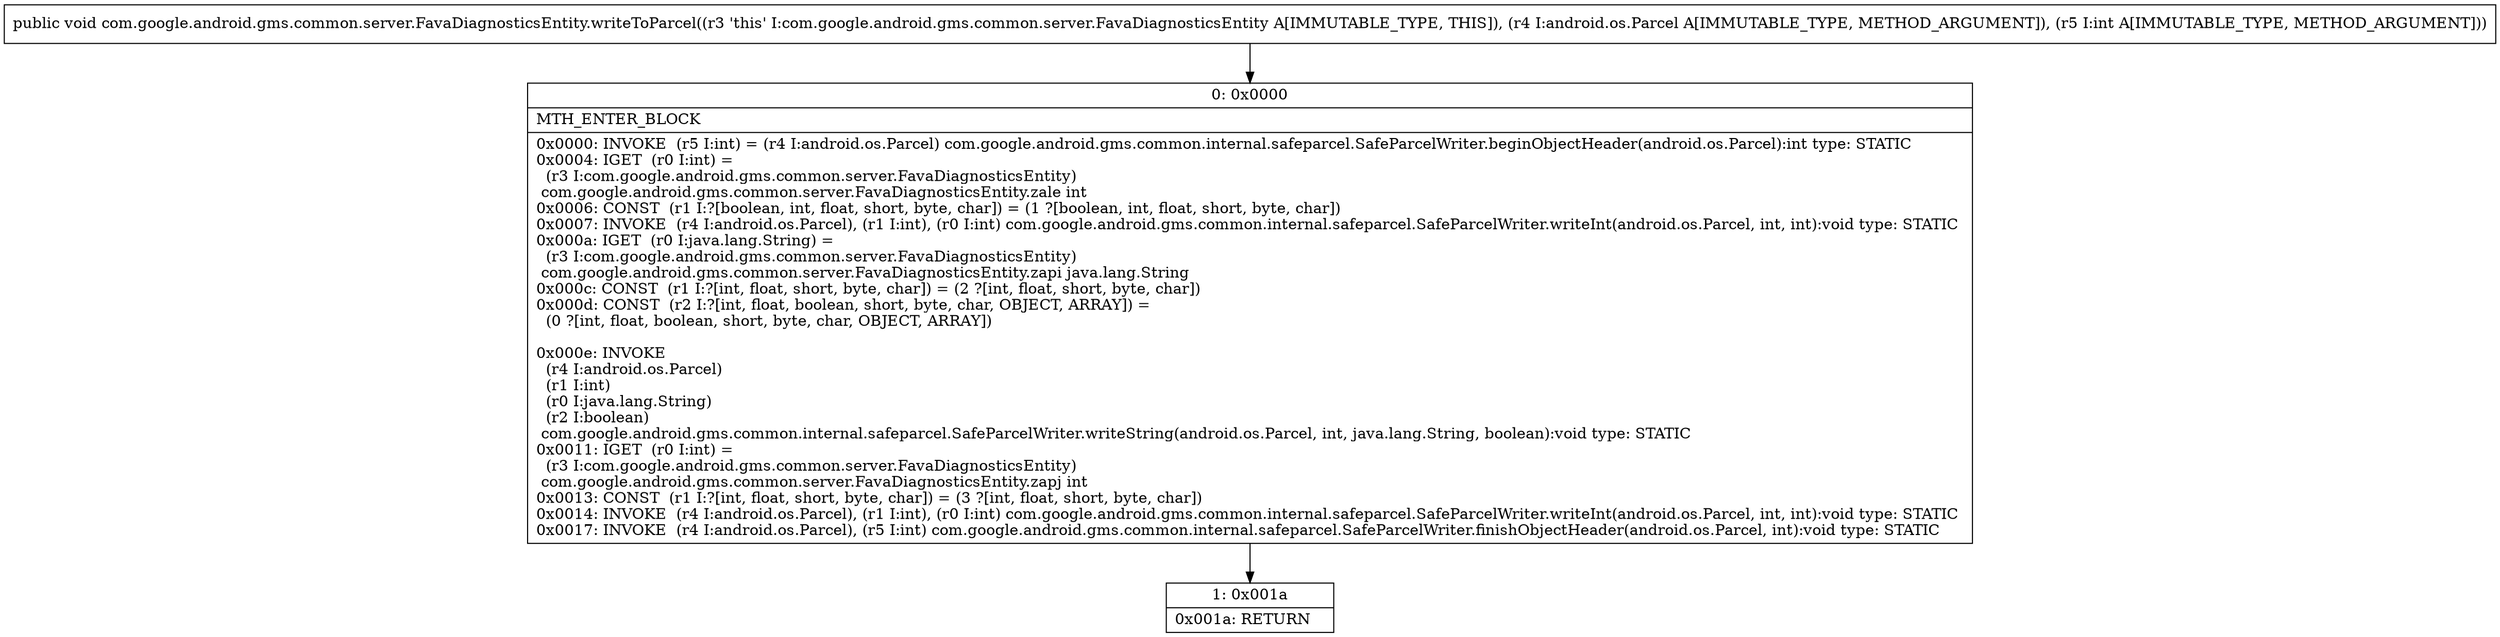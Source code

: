 digraph "CFG forcom.google.android.gms.common.server.FavaDiagnosticsEntity.writeToParcel(Landroid\/os\/Parcel;I)V" {
Node_0 [shape=record,label="{0\:\ 0x0000|MTH_ENTER_BLOCK\l|0x0000: INVOKE  (r5 I:int) = (r4 I:android.os.Parcel) com.google.android.gms.common.internal.safeparcel.SafeParcelWriter.beginObjectHeader(android.os.Parcel):int type: STATIC \l0x0004: IGET  (r0 I:int) = \l  (r3 I:com.google.android.gms.common.server.FavaDiagnosticsEntity)\l com.google.android.gms.common.server.FavaDiagnosticsEntity.zale int \l0x0006: CONST  (r1 I:?[boolean, int, float, short, byte, char]) = (1 ?[boolean, int, float, short, byte, char]) \l0x0007: INVOKE  (r4 I:android.os.Parcel), (r1 I:int), (r0 I:int) com.google.android.gms.common.internal.safeparcel.SafeParcelWriter.writeInt(android.os.Parcel, int, int):void type: STATIC \l0x000a: IGET  (r0 I:java.lang.String) = \l  (r3 I:com.google.android.gms.common.server.FavaDiagnosticsEntity)\l com.google.android.gms.common.server.FavaDiagnosticsEntity.zapi java.lang.String \l0x000c: CONST  (r1 I:?[int, float, short, byte, char]) = (2 ?[int, float, short, byte, char]) \l0x000d: CONST  (r2 I:?[int, float, boolean, short, byte, char, OBJECT, ARRAY]) = \l  (0 ?[int, float, boolean, short, byte, char, OBJECT, ARRAY])\l \l0x000e: INVOKE  \l  (r4 I:android.os.Parcel)\l  (r1 I:int)\l  (r0 I:java.lang.String)\l  (r2 I:boolean)\l com.google.android.gms.common.internal.safeparcel.SafeParcelWriter.writeString(android.os.Parcel, int, java.lang.String, boolean):void type: STATIC \l0x0011: IGET  (r0 I:int) = \l  (r3 I:com.google.android.gms.common.server.FavaDiagnosticsEntity)\l com.google.android.gms.common.server.FavaDiagnosticsEntity.zapj int \l0x0013: CONST  (r1 I:?[int, float, short, byte, char]) = (3 ?[int, float, short, byte, char]) \l0x0014: INVOKE  (r4 I:android.os.Parcel), (r1 I:int), (r0 I:int) com.google.android.gms.common.internal.safeparcel.SafeParcelWriter.writeInt(android.os.Parcel, int, int):void type: STATIC \l0x0017: INVOKE  (r4 I:android.os.Parcel), (r5 I:int) com.google.android.gms.common.internal.safeparcel.SafeParcelWriter.finishObjectHeader(android.os.Parcel, int):void type: STATIC \l}"];
Node_1 [shape=record,label="{1\:\ 0x001a|0x001a: RETURN   \l}"];
MethodNode[shape=record,label="{public void com.google.android.gms.common.server.FavaDiagnosticsEntity.writeToParcel((r3 'this' I:com.google.android.gms.common.server.FavaDiagnosticsEntity A[IMMUTABLE_TYPE, THIS]), (r4 I:android.os.Parcel A[IMMUTABLE_TYPE, METHOD_ARGUMENT]), (r5 I:int A[IMMUTABLE_TYPE, METHOD_ARGUMENT])) }"];
MethodNode -> Node_0;
Node_0 -> Node_1;
}

